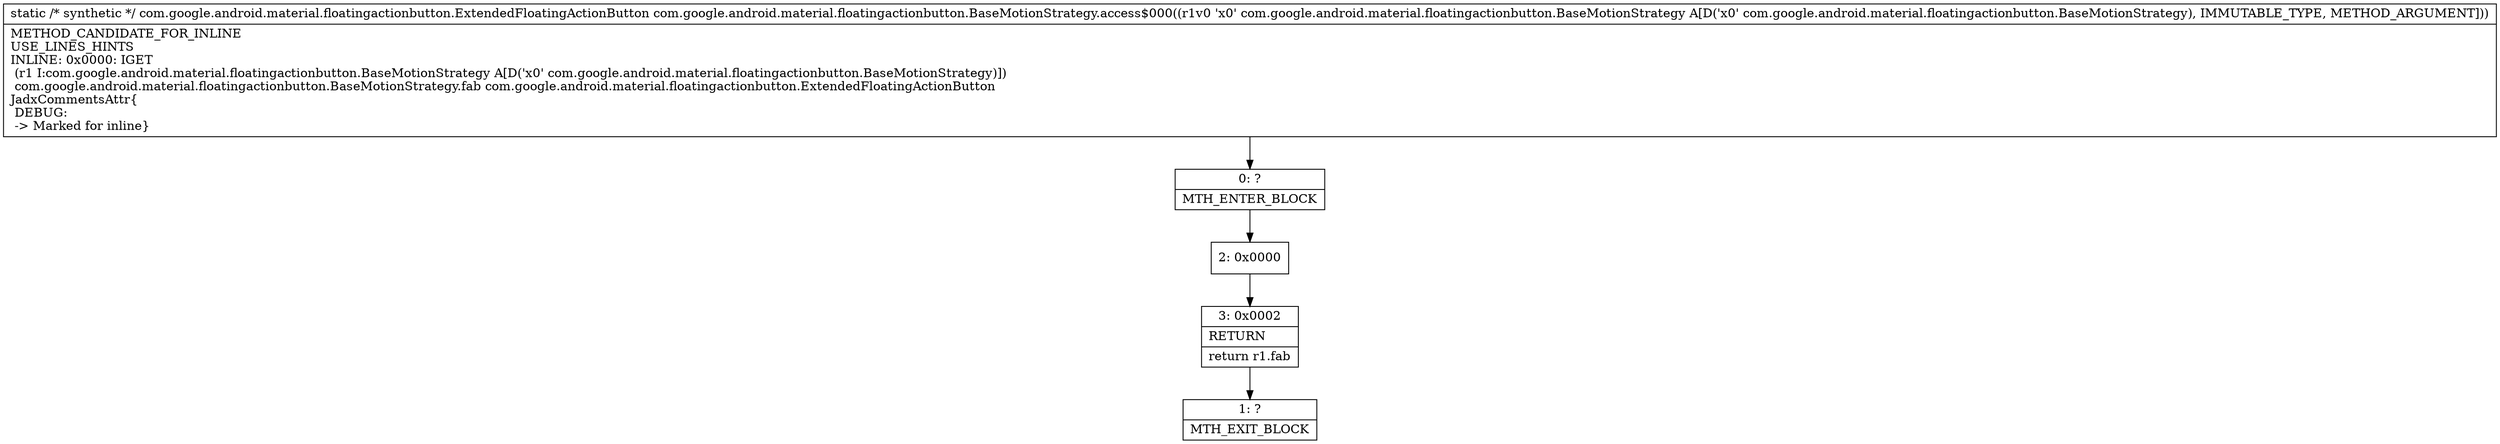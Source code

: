 digraph "CFG forcom.google.android.material.floatingactionbutton.BaseMotionStrategy.access$000(Lcom\/google\/android\/material\/floatingactionbutton\/BaseMotionStrategy;)Lcom\/google\/android\/material\/floatingactionbutton\/ExtendedFloatingActionButton;" {
Node_0 [shape=record,label="{0\:\ ?|MTH_ENTER_BLOCK\l}"];
Node_2 [shape=record,label="{2\:\ 0x0000}"];
Node_3 [shape=record,label="{3\:\ 0x0002|RETURN\l|return r1.fab\l}"];
Node_1 [shape=record,label="{1\:\ ?|MTH_EXIT_BLOCK\l}"];
MethodNode[shape=record,label="{static \/* synthetic *\/ com.google.android.material.floatingactionbutton.ExtendedFloatingActionButton com.google.android.material.floatingactionbutton.BaseMotionStrategy.access$000((r1v0 'x0' com.google.android.material.floatingactionbutton.BaseMotionStrategy A[D('x0' com.google.android.material.floatingactionbutton.BaseMotionStrategy), IMMUTABLE_TYPE, METHOD_ARGUMENT]))  | METHOD_CANDIDATE_FOR_INLINE\lUSE_LINES_HINTS\lINLINE: 0x0000: IGET  \l  (r1 I:com.google.android.material.floatingactionbutton.BaseMotionStrategy A[D('x0' com.google.android.material.floatingactionbutton.BaseMotionStrategy)])\l com.google.android.material.floatingactionbutton.BaseMotionStrategy.fab com.google.android.material.floatingactionbutton.ExtendedFloatingActionButton\lJadxCommentsAttr\{\l DEBUG: \l \-\> Marked for inline\}\l}"];
MethodNode -> Node_0;Node_0 -> Node_2;
Node_2 -> Node_3;
Node_3 -> Node_1;
}

